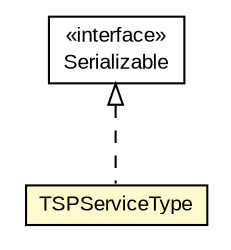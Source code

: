 #!/usr/local/bin/dot
#
# Class diagram 
# Generated by UMLGraph version R5_6-24-gf6e263 (http://www.umlgraph.org/)
#

digraph G {
	edge [fontname="arial",fontsize=10,labelfontname="arial",labelfontsize=10];
	node [fontname="arial",fontsize=10,shape=plaintext];
	nodesep=0.25;
	ranksep=0.5;
	// eu.europa.esig.jaxb.tsl.TSPServiceType
	c706419 [label=<<table title="eu.europa.esig.jaxb.tsl.TSPServiceType" border="0" cellborder="1" cellspacing="0" cellpadding="2" port="p" bgcolor="lemonChiffon" href="./TSPServiceType.html">
		<tr><td><table border="0" cellspacing="0" cellpadding="1">
<tr><td align="center" balign="center"> TSPServiceType </td></tr>
		</table></td></tr>
		</table>>, URL="./TSPServiceType.html", fontname="arial", fontcolor="black", fontsize=10.0];
	//eu.europa.esig.jaxb.tsl.TSPServiceType implements java.io.Serializable
	c706707:p -> c706419:p [dir=back,arrowtail=empty,style=dashed];
	// java.io.Serializable
	c706707 [label=<<table title="java.io.Serializable" border="0" cellborder="1" cellspacing="0" cellpadding="2" port="p" href="http://java.sun.com/j2se/1.4.2/docs/api/java/io/Serializable.html">
		<tr><td><table border="0" cellspacing="0" cellpadding="1">
<tr><td align="center" balign="center"> &#171;interface&#187; </td></tr>
<tr><td align="center" balign="center"> Serializable </td></tr>
		</table></td></tr>
		</table>>, URL="http://java.sun.com/j2se/1.4.2/docs/api/java/io/Serializable.html", fontname="arial", fontcolor="black", fontsize=10.0];
}

